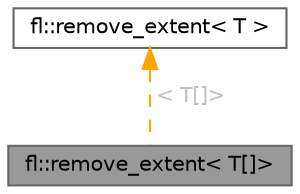 digraph "fl::remove_extent&lt; T[]&gt;"
{
 // INTERACTIVE_SVG=YES
 // LATEX_PDF_SIZE
  bgcolor="transparent";
  edge [fontname=Helvetica,fontsize=10,labelfontname=Helvetica,labelfontsize=10];
  node [fontname=Helvetica,fontsize=10,shape=box,height=0.2,width=0.4];
  Node1 [id="Node000001",label="fl::remove_extent\< T[]\>",height=0.2,width=0.4,color="gray40", fillcolor="grey60", style="filled", fontcolor="black",tooltip=" "];
  Node2 -> Node1 [id="edge1_Node000001_Node000002",dir="back",color="orange",style="dashed",tooltip=" ",label=" \< T[]\>",fontcolor="grey" ];
  Node2 [id="Node000002",label="fl::remove_extent\< T \>",height=0.2,width=0.4,color="gray40", fillcolor="white", style="filled",URL="$d4/d36/namespacefl.html#df/db0/structfl_1_1remove__extent",tooltip=" "];
}
